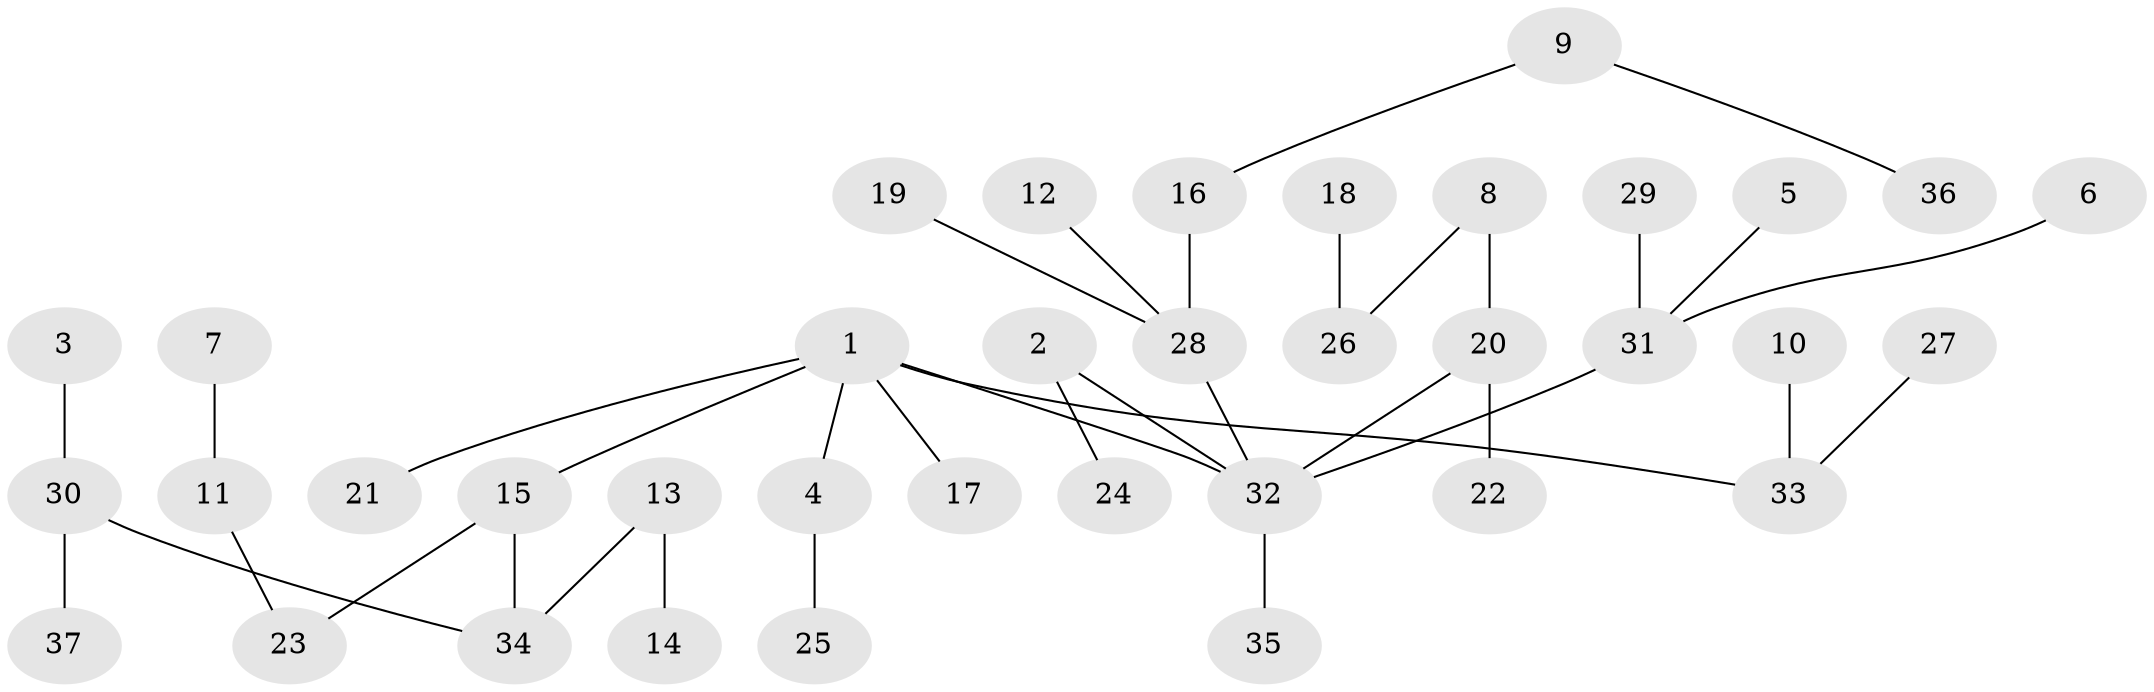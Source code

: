 // original degree distribution, {3: 0.0945945945945946, 4: 0.06756756756756757, 5: 0.05405405405405406, 7: 0.013513513513513514, 2: 0.28378378378378377, 1: 0.4864864864864865}
// Generated by graph-tools (version 1.1) at 2025/50/03/09/25 03:50:25]
// undirected, 37 vertices, 36 edges
graph export_dot {
graph [start="1"]
  node [color=gray90,style=filled];
  1;
  2;
  3;
  4;
  5;
  6;
  7;
  8;
  9;
  10;
  11;
  12;
  13;
  14;
  15;
  16;
  17;
  18;
  19;
  20;
  21;
  22;
  23;
  24;
  25;
  26;
  27;
  28;
  29;
  30;
  31;
  32;
  33;
  34;
  35;
  36;
  37;
  1 -- 4 [weight=1.0];
  1 -- 15 [weight=1.0];
  1 -- 17 [weight=1.0];
  1 -- 21 [weight=1.0];
  1 -- 32 [weight=1.0];
  1 -- 33 [weight=1.0];
  2 -- 24 [weight=1.0];
  2 -- 32 [weight=1.0];
  3 -- 30 [weight=1.0];
  4 -- 25 [weight=1.0];
  5 -- 31 [weight=1.0];
  6 -- 31 [weight=1.0];
  7 -- 11 [weight=1.0];
  8 -- 20 [weight=1.0];
  8 -- 26 [weight=1.0];
  9 -- 16 [weight=1.0];
  9 -- 36 [weight=1.0];
  10 -- 33 [weight=1.0];
  11 -- 23 [weight=1.0];
  12 -- 28 [weight=1.0];
  13 -- 14 [weight=1.0];
  13 -- 34 [weight=1.0];
  15 -- 23 [weight=1.0];
  15 -- 34 [weight=1.0];
  16 -- 28 [weight=1.0];
  18 -- 26 [weight=1.0];
  19 -- 28 [weight=1.0];
  20 -- 22 [weight=1.0];
  20 -- 32 [weight=1.0];
  27 -- 33 [weight=1.0];
  28 -- 32 [weight=1.0];
  29 -- 31 [weight=1.0];
  30 -- 34 [weight=1.0];
  30 -- 37 [weight=1.0];
  31 -- 32 [weight=1.0];
  32 -- 35 [weight=1.0];
}
